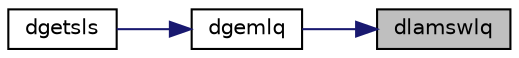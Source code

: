 digraph "dlamswlq"
{
 // LATEX_PDF_SIZE
  edge [fontname="Helvetica",fontsize="10",labelfontname="Helvetica",labelfontsize="10"];
  node [fontname="Helvetica",fontsize="10",shape=record];
  rankdir="RL";
  Node1 [label="dlamswlq",height=0.2,width=0.4,color="black", fillcolor="grey75", style="filled", fontcolor="black",tooltip="DLAMSWLQ"];
  Node1 -> Node2 [dir="back",color="midnightblue",fontsize="10",style="solid",fontname="Helvetica"];
  Node2 [label="dgemlq",height=0.2,width=0.4,color="black", fillcolor="white", style="filled",URL="$dgemlq_8f.html#ab93602d1aaa176f7f8e5903d8c931968",tooltip="DGEMLQ"];
  Node2 -> Node3 [dir="back",color="midnightblue",fontsize="10",style="solid",fontname="Helvetica"];
  Node3 [label="dgetsls",height=0.2,width=0.4,color="black", fillcolor="white", style="filled",URL="$dgetsls_8f.html#a24938f890150242a397e2094fc4643db",tooltip="DGETSLS"];
}

